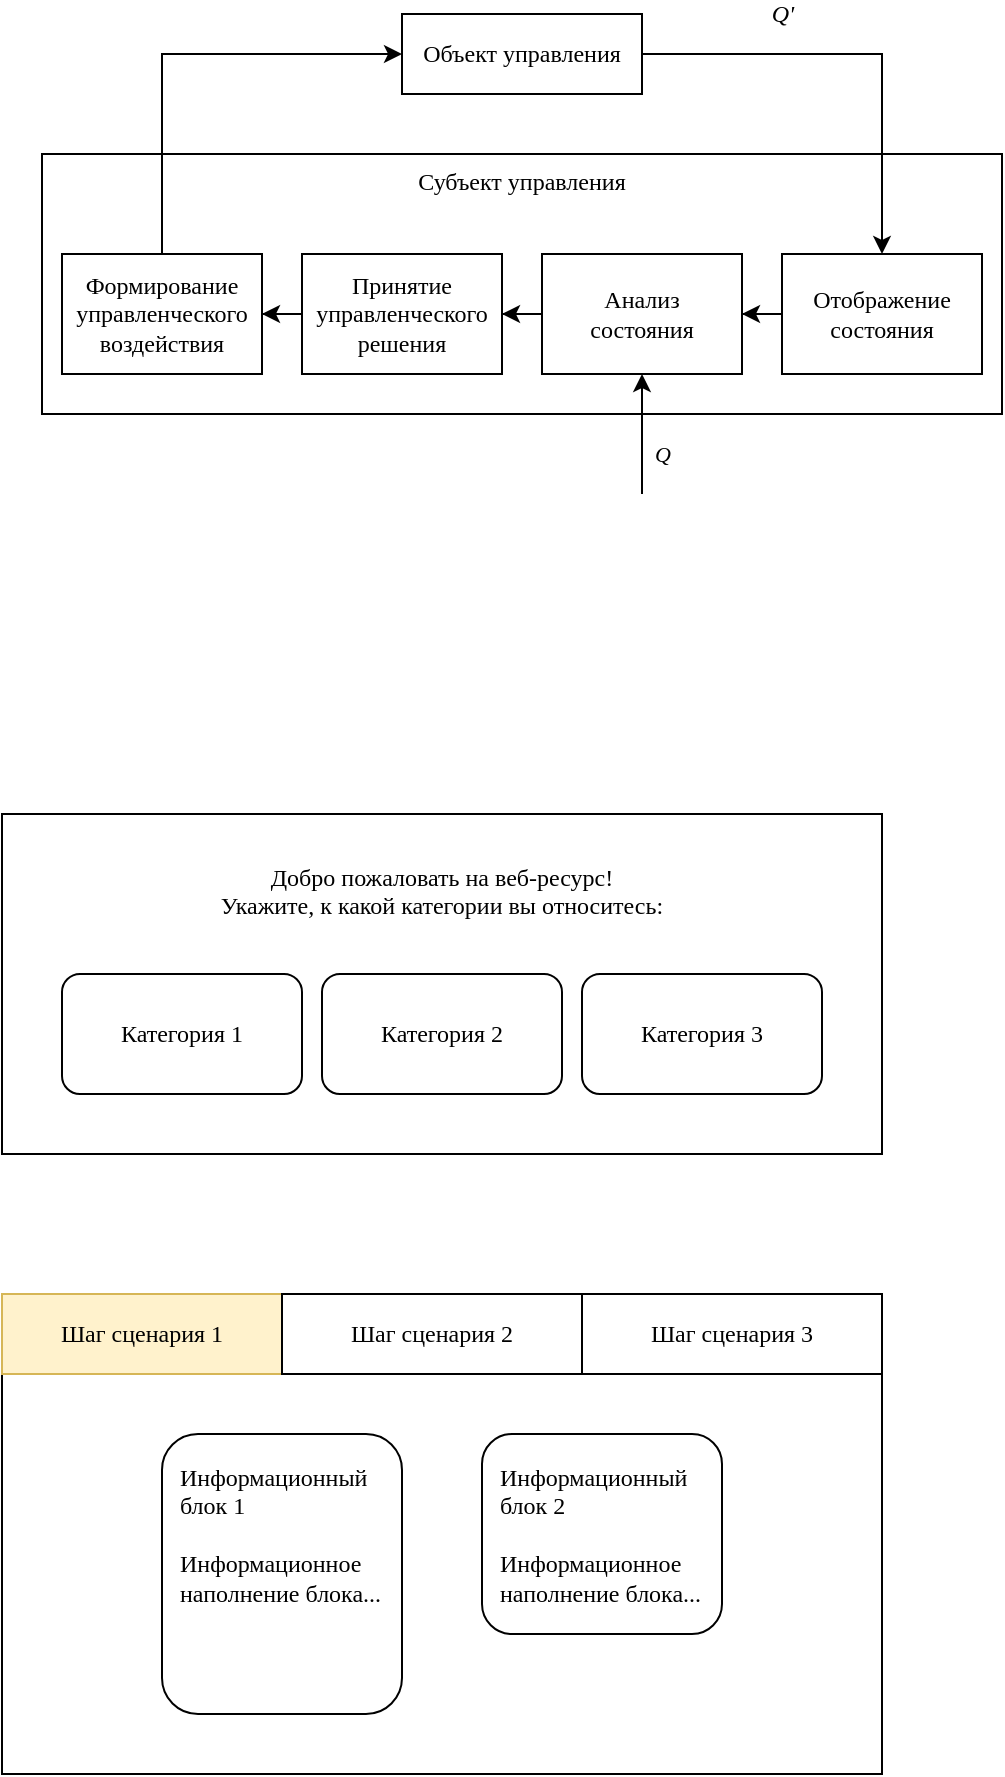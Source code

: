 <mxfile version="10.6.7" type="github"><diagram id="goq1Wn7i9u-ClMM0UV5q" name="Page-1"><mxGraphModel dx="961" dy="522" grid="1" gridSize="10" guides="1" tooltips="1" connect="1" arrows="1" fold="1" page="1" pageScale="1" pageWidth="826" pageHeight="1169" math="0" shadow="0"><root><mxCell id="0"/><mxCell id="1" parent="0"/><mxCell id="xf45S5BW__7qeCc9Ys2x-6" value="Субъект управления" style="rounded=0;whiteSpace=wrap;html=1;fontFamily=Times New Roman;align=center;verticalAlign=top;" vertex="1" parent="1"><mxGeometry x="180" y="150" width="480" height="130" as="geometry"/></mxCell><mxCell id="xf45S5BW__7qeCc9Ys2x-12" value="&lt;i&gt;&amp;nbsp;Q'&amp;nbsp;&lt;/i&gt;" style="edgeStyle=orthogonalEdgeStyle;rounded=0;orthogonalLoop=1;jettySize=auto;html=1;fontFamily=Times New Roman;fontSize=12;" edge="1" parent="1" source="xf45S5BW__7qeCc9Ys2x-1" target="xf45S5BW__7qeCc9Ys2x-2"><mxGeometry x="-0.364" y="20" relative="1" as="geometry"><mxPoint as="offset"/></mxGeometry></mxCell><mxCell id="xf45S5BW__7qeCc9Ys2x-1" value="Объект управления" style="rounded=0;whiteSpace=wrap;html=1;fontFamily=Times New Roman;" vertex="1" parent="1"><mxGeometry x="360" y="80" width="120" height="40" as="geometry"/></mxCell><mxCell id="xf45S5BW__7qeCc9Ys2x-8" style="edgeStyle=orthogonalEdgeStyle;rounded=0;orthogonalLoop=1;jettySize=auto;html=1;fontFamily=Times New Roman;" edge="1" parent="1" source="xf45S5BW__7qeCc9Ys2x-3" target="xf45S5BW__7qeCc9Ys2x-4"><mxGeometry relative="1" as="geometry"/></mxCell><mxCell id="xf45S5BW__7qeCc9Ys2x-3" value="Анализ&lt;br&gt;состояния" style="rounded=0;whiteSpace=wrap;html=1;fontFamily=Times New Roman;" vertex="1" parent="1"><mxGeometry x="430" y="200" width="100" height="60" as="geometry"/></mxCell><mxCell id="xf45S5BW__7qeCc9Ys2x-9" style="edgeStyle=orthogonalEdgeStyle;rounded=0;orthogonalLoop=1;jettySize=auto;html=1;fontFamily=Times New Roman;" edge="1" parent="1" source="xf45S5BW__7qeCc9Ys2x-4" target="xf45S5BW__7qeCc9Ys2x-5"><mxGeometry relative="1" as="geometry"/></mxCell><mxCell id="xf45S5BW__7qeCc9Ys2x-4" value="Принятие&lt;br&gt;управленческого&lt;br&gt;решения&lt;br&gt;" style="rounded=0;whiteSpace=wrap;html=1;fontFamily=Times New Roman;" vertex="1" parent="1"><mxGeometry x="310" y="200" width="100" height="60" as="geometry"/></mxCell><mxCell id="xf45S5BW__7qeCc9Ys2x-13" style="edgeStyle=orthogonalEdgeStyle;rounded=0;orthogonalLoop=1;jettySize=auto;html=1;exitX=0.5;exitY=0;exitDx=0;exitDy=0;entryX=0;entryY=0.5;entryDx=0;entryDy=0;fontFamily=Times New Roman;" edge="1" parent="1" source="xf45S5BW__7qeCc9Ys2x-5" target="xf45S5BW__7qeCc9Ys2x-1"><mxGeometry relative="1" as="geometry"/></mxCell><mxCell id="xf45S5BW__7qeCc9Ys2x-5" value="Формирование&lt;br&gt;управленческого&lt;br&gt;воздействия&lt;br&gt;" style="rounded=0;whiteSpace=wrap;html=1;fontFamily=Times New Roman;" vertex="1" parent="1"><mxGeometry x="190" y="200" width="100" height="60" as="geometry"/></mxCell><mxCell id="xf45S5BW__7qeCc9Ys2x-2" value="Отображение&lt;br&gt;состояния" style="rounded=0;whiteSpace=wrap;html=1;fontFamily=Times New Roman;" vertex="1" parent="1"><mxGeometry x="550" y="200" width="100" height="60" as="geometry"/></mxCell><mxCell id="xf45S5BW__7qeCc9Ys2x-11" style="edgeStyle=orthogonalEdgeStyle;rounded=0;orthogonalLoop=1;jettySize=auto;html=1;fontFamily=Times New Roman;exitX=0;exitY=0.5;exitDx=0;exitDy=0;" edge="1" parent="1" source="xf45S5BW__7qeCc9Ys2x-2" target="xf45S5BW__7qeCc9Ys2x-3"><mxGeometry relative="1" as="geometry"><mxPoint x="520" y="330" as="sourcePoint"/><mxPoint x="420" y="239.724" as="targetPoint"/></mxGeometry></mxCell><mxCell id="xf45S5BW__7qeCc9Ys2x-14" value="Q" style="edgeStyle=orthogonalEdgeStyle;rounded=0;orthogonalLoop=1;jettySize=auto;html=1;fontFamily=Times New Roman;fontStyle=2" edge="1" parent="1" target="xf45S5BW__7qeCc9Ys2x-3"><mxGeometry x="0.01" y="-15" relative="1" as="geometry"><mxPoint x="480" y="320" as="sourcePoint"/><mxPoint x="420" y="239.724" as="targetPoint"/><Array as="points"><mxPoint x="480" y="290"/><mxPoint x="480" y="290"/></Array><mxPoint x="-5" y="10" as="offset"/></mxGeometry></mxCell><mxCell id="xf45S5BW__7qeCc9Ys2x-15" value="Добро пожаловать на веб-ресурс!&lt;br&gt;Укажите, к какой категории вы относитесь:&lt;br&gt;" style="rounded=0;whiteSpace=wrap;html=1;fontFamily=Times New Roman;fontSize=12;align=center;verticalAlign=top;spacingTop=18;" vertex="1" parent="1"><mxGeometry x="160" y="480" width="440" height="170" as="geometry"/></mxCell><mxCell id="xf45S5BW__7qeCc9Ys2x-16" value="Категория 1" style="rounded=1;whiteSpace=wrap;html=1;fontFamily=Times New Roman;fontSize=12;align=center;" vertex="1" parent="1"><mxGeometry x="190" y="560" width="120" height="60" as="geometry"/></mxCell><mxCell id="xf45S5BW__7qeCc9Ys2x-17" value="Категория 2" style="rounded=1;whiteSpace=wrap;html=1;fontFamily=Times New Roman;fontSize=12;align=center;" vertex="1" parent="1"><mxGeometry x="320" y="560" width="120" height="60" as="geometry"/></mxCell><mxCell id="xf45S5BW__7qeCc9Ys2x-18" value="Категория 3" style="rounded=1;whiteSpace=wrap;html=1;fontFamily=Times New Roman;fontSize=12;align=center;" vertex="1" parent="1"><mxGeometry x="450" y="560" width="120" height="60" as="geometry"/></mxCell><mxCell id="xf45S5BW__7qeCc9Ys2x-19" value="" style="rounded=0;whiteSpace=wrap;html=1;fontFamily=Times New Roman;fontSize=12;align=center;" vertex="1" parent="1"><mxGeometry x="160" y="720" width="440" height="240" as="geometry"/></mxCell><mxCell id="xf45S5BW__7qeCc9Ys2x-20" value="Шаг сценария 1" style="rounded=0;whiteSpace=wrap;html=1;fontFamily=Times New Roman;fontSize=12;align=center;fillColor=#fff2cc;strokeColor=#d6b656;" vertex="1" parent="1"><mxGeometry x="160" y="720" width="140" height="40" as="geometry"/></mxCell><mxCell id="xf45S5BW__7qeCc9Ys2x-21" value="Шаг сценария 2" style="rounded=0;whiteSpace=wrap;html=1;fontFamily=Times New Roman;fontSize=12;align=center;" vertex="1" parent="1"><mxGeometry x="300" y="720" width="150" height="40" as="geometry"/></mxCell><mxCell id="xf45S5BW__7qeCc9Ys2x-22" value="Шаг сценария 3" style="rounded=0;whiteSpace=wrap;html=1;fontFamily=Times New Roman;fontSize=12;align=center;" vertex="1" parent="1"><mxGeometry x="450" y="720" width="150" height="40" as="geometry"/></mxCell><mxCell id="xf45S5BW__7qeCc9Ys2x-23" value="&lt;div style=&quot;text-align: left&quot;&gt;&lt;span&gt;Информационный блок 1&lt;/span&gt;&lt;/div&gt;&lt;div style=&quot;text-align: left&quot;&gt;&lt;br&gt;&lt;/div&gt;&lt;div style=&quot;text-align: left&quot;&gt;&lt;span&gt;Информационное наполнение блока...&lt;/span&gt;&lt;/div&gt;" style="rounded=1;whiteSpace=wrap;html=1;fontFamily=Times New Roman;fontSize=12;align=center;spacing=10;verticalAlign=top;" vertex="1" parent="1"><mxGeometry x="240" y="790" width="120" height="140" as="geometry"/></mxCell><mxCell id="xf45S5BW__7qeCc9Ys2x-24" value="&lt;div style=&quot;text-align: left&quot;&gt;&lt;span&gt;Информационный блок 2&lt;/span&gt;&lt;/div&gt;&lt;div style=&quot;text-align: left&quot;&gt;&lt;br&gt;&lt;/div&gt;&lt;div style=&quot;text-align: left&quot;&gt;&lt;span&gt;Информационное наполнение блока...&lt;/span&gt;&lt;/div&gt;" style="rounded=1;whiteSpace=wrap;html=1;fontFamily=Times New Roman;fontSize=12;align=center;spacing=10;verticalAlign=top;" vertex="1" parent="1"><mxGeometry x="400" y="790" width="120" height="100" as="geometry"/></mxCell></root></mxGraphModel></diagram></mxfile>